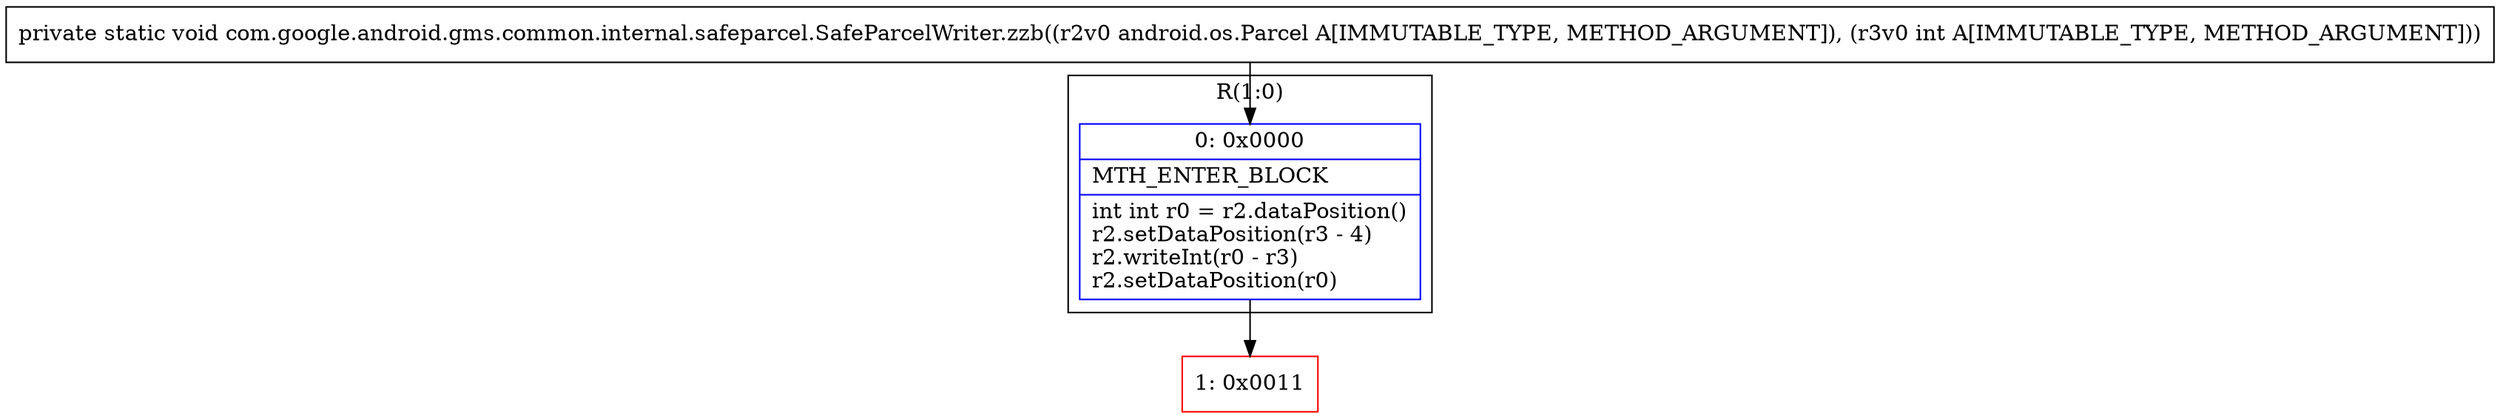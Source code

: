 digraph "CFG forcom.google.android.gms.common.internal.safeparcel.SafeParcelWriter.zzb(Landroid\/os\/Parcel;I)V" {
subgraph cluster_Region_376019258 {
label = "R(1:0)";
node [shape=record,color=blue];
Node_0 [shape=record,label="{0\:\ 0x0000|MTH_ENTER_BLOCK\l|int int r0 = r2.dataPosition()\lr2.setDataPosition(r3 \- 4)\lr2.writeInt(r0 \- r3)\lr2.setDataPosition(r0)\l}"];
}
Node_1 [shape=record,color=red,label="{1\:\ 0x0011}"];
MethodNode[shape=record,label="{private static void com.google.android.gms.common.internal.safeparcel.SafeParcelWriter.zzb((r2v0 android.os.Parcel A[IMMUTABLE_TYPE, METHOD_ARGUMENT]), (r3v0 int A[IMMUTABLE_TYPE, METHOD_ARGUMENT])) }"];
MethodNode -> Node_0;
Node_0 -> Node_1;
}

